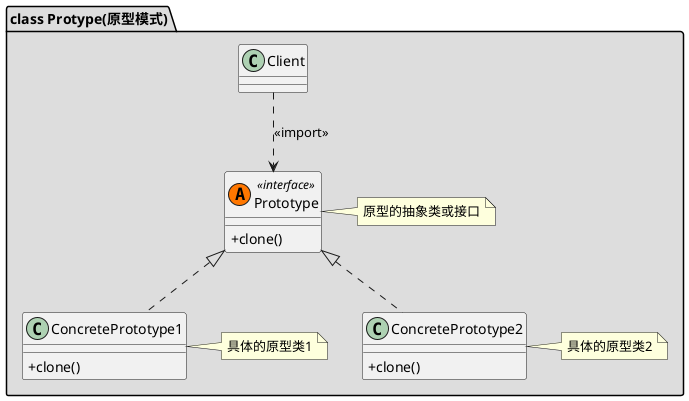 @startuml
skinparam classAttributeIconSize 0

package "class Protype(原型模式)" #DDDDDD {
    class Prototype <<(A,#FF7700) interface>>
    {
    +clone()
    }
    note right: 原型的抽象类或接口

    class ConcretePrototype1
    {
    +clone()
    }
    note right: 具体的原型类1
    
    class ConcretePrototype2
    {
    +clone()
    }
    note right: 具体的原型类2

    Prototype <|.. ConcretePrototype1
    Prototype <|.. ConcretePrototype2
    Client ..> Prototype:<<import>>
}
@enduml

